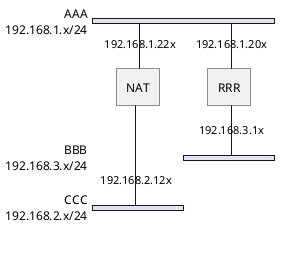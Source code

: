 {
  "sha1": "o28bcosltm2qx4lbigcp5ebwp56vfx9",
  "insertion": {
    "when": "2024-06-04T17:28:39.253Z",
    "url": "https://forum.plantuml.net/12655/nwdiag-overlapp-problem-with-3-newtorks",
    "user": "plantuml@gmail.com"
  }
}
@startuml
nwdiag {
	network AAA {
		address = "192.168.1.x/24"
		
		NAT [address = "192.168.1.22x"];
		RRR [address = "192.168.1.20x"];
	}
	network BBB {
		address = "192.168.3.x/24";
		RRR [address = "192.168.3.1x"];
	}
	network CCC {
		address = "192.168.2.x/24"
		NAT [address = "192.168.2.12x"];
	}
}
@enduml
